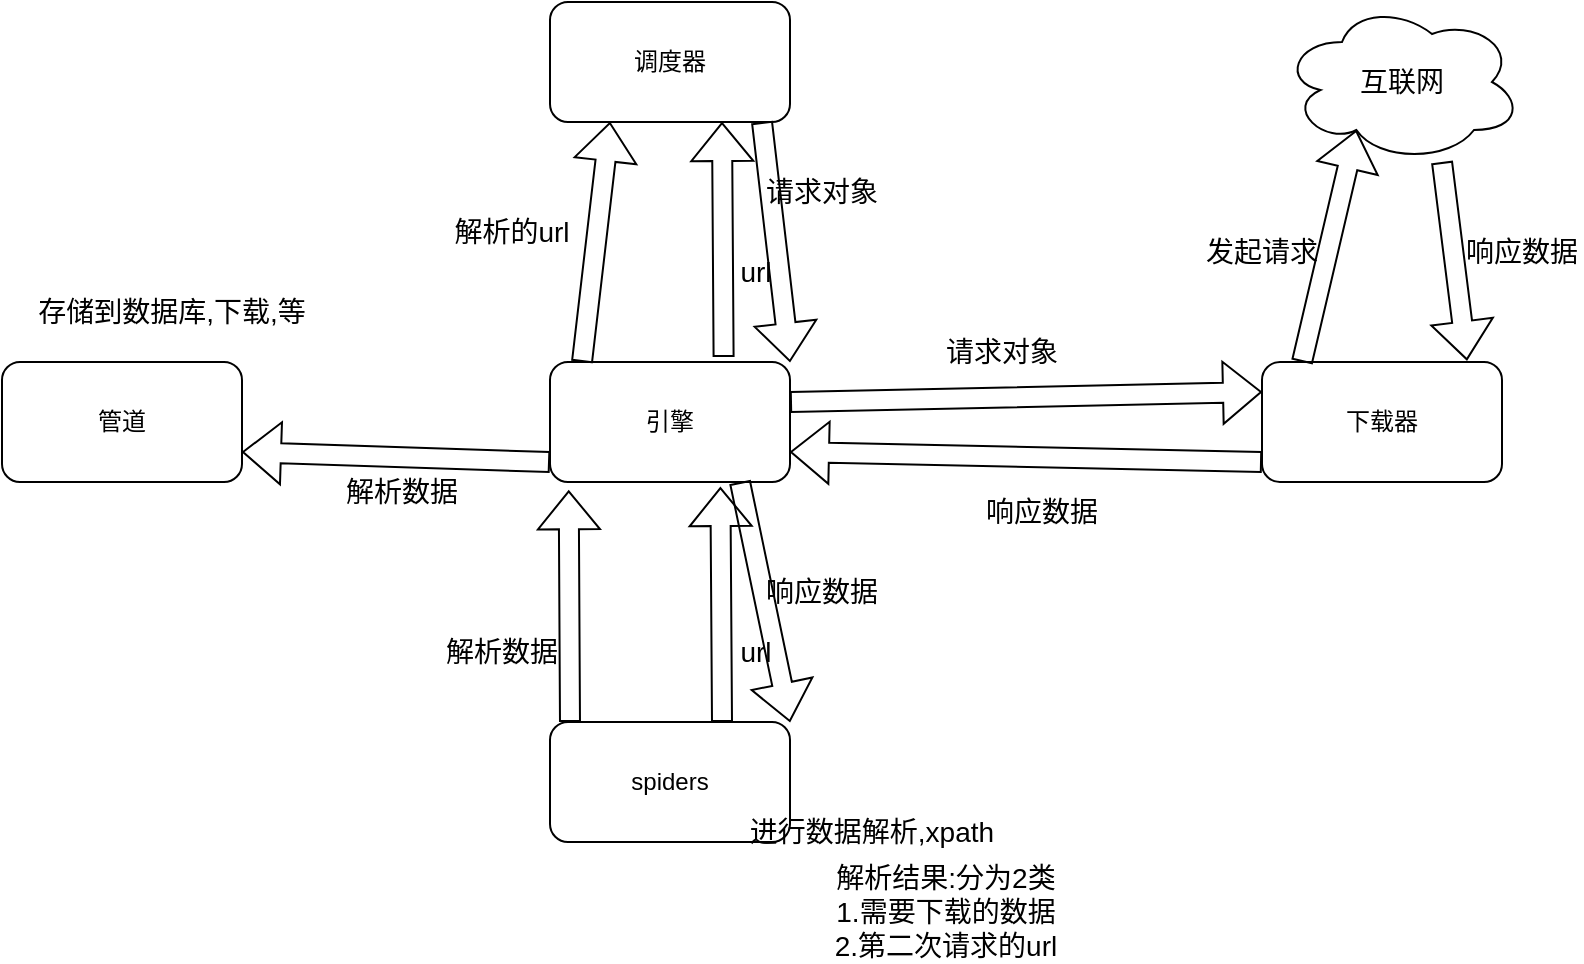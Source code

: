 <mxfile version="18.0.2" type="github">
  <diagram id="FNyW7fUilvR7Rq0sfWAO" name="Page-1">
    <mxGraphModel dx="985" dy="610" grid="1" gridSize="10" guides="1" tooltips="1" connect="1" arrows="1" fold="1" page="1" pageScale="1" pageWidth="827" pageHeight="1169" math="0" shadow="0">
      <root>
        <mxCell id="0" />
        <mxCell id="1" parent="0" />
        <mxCell id="5OoUZLttU-IS4Bl1ua6X-1" value="引擎" style="rounded=1;whiteSpace=wrap;html=1;" vertex="1" parent="1">
          <mxGeometry x="294" y="290" width="120" height="60" as="geometry" />
        </mxCell>
        <mxCell id="5OoUZLttU-IS4Bl1ua6X-2" value="下载器" style="rounded=1;whiteSpace=wrap;html=1;" vertex="1" parent="1">
          <mxGeometry x="650" y="290" width="120" height="60" as="geometry" />
        </mxCell>
        <mxCell id="5OoUZLttU-IS4Bl1ua6X-3" value="spiders" style="rounded=1;whiteSpace=wrap;html=1;" vertex="1" parent="1">
          <mxGeometry x="294" y="470" width="120" height="60" as="geometry" />
        </mxCell>
        <mxCell id="5OoUZLttU-IS4Bl1ua6X-4" value="调度器" style="rounded=1;whiteSpace=wrap;html=1;" vertex="1" parent="1">
          <mxGeometry x="294" y="110" width="120" height="60" as="geometry" />
        </mxCell>
        <mxCell id="5OoUZLttU-IS4Bl1ua6X-5" value="管道" style="rounded=1;whiteSpace=wrap;html=1;" vertex="1" parent="1">
          <mxGeometry x="20" y="290" width="120" height="60" as="geometry" />
        </mxCell>
        <mxCell id="5OoUZLttU-IS4Bl1ua6X-6" value="" style="shape=flexArrow;endArrow=classic;html=1;rounded=0;entryX=0.71;entryY=1.042;entryDx=0;entryDy=0;entryPerimeter=0;" edge="1" parent="1" target="5OoUZLttU-IS4Bl1ua6X-1">
          <mxGeometry width="50" height="50" relative="1" as="geometry">
            <mxPoint x="380" y="470" as="sourcePoint" />
            <mxPoint x="430" y="420" as="targetPoint" />
          </mxGeometry>
        </mxCell>
        <mxCell id="5OoUZLttU-IS4Bl1ua6X-7" value="&lt;font style=&quot;font-size: 14px;&quot;&gt;url&lt;/font&gt;" style="text;html=1;strokeColor=none;fillColor=none;align=center;verticalAlign=middle;whiteSpace=wrap;rounded=0;" vertex="1" parent="1">
          <mxGeometry x="354" y="420" width="86" height="30" as="geometry" />
        </mxCell>
        <mxCell id="5OoUZLttU-IS4Bl1ua6X-9" value="" style="shape=flexArrow;endArrow=classic;html=1;rounded=0;entryX=0.71;entryY=1.042;entryDx=0;entryDy=0;entryPerimeter=0;" edge="1" parent="1">
          <mxGeometry width="50" height="50" relative="1" as="geometry">
            <mxPoint x="380.8" y="287.48" as="sourcePoint" />
            <mxPoint x="380.0" y="170.0" as="targetPoint" />
          </mxGeometry>
        </mxCell>
        <mxCell id="5OoUZLttU-IS4Bl1ua6X-10" value="&lt;font style=&quot;font-size: 14px;&quot;&gt;url&lt;/font&gt;" style="text;html=1;strokeColor=none;fillColor=none;align=center;verticalAlign=middle;whiteSpace=wrap;rounded=0;" vertex="1" parent="1">
          <mxGeometry x="354" y="230" width="86" height="30" as="geometry" />
        </mxCell>
        <mxCell id="5OoUZLttU-IS4Bl1ua6X-11" value="" style="shape=flexArrow;endArrow=classic;html=1;rounded=0;fontSize=14;entryX=1;entryY=0;entryDx=0;entryDy=0;" edge="1" parent="1" target="5OoUZLttU-IS4Bl1ua6X-1">
          <mxGeometry width="50" height="50" relative="1" as="geometry">
            <mxPoint x="400" y="170" as="sourcePoint" />
            <mxPoint x="450" y="120" as="targetPoint" />
          </mxGeometry>
        </mxCell>
        <mxCell id="5OoUZLttU-IS4Bl1ua6X-12" value="请求对象" style="text;html=1;strokeColor=none;fillColor=none;align=center;verticalAlign=middle;whiteSpace=wrap;rounded=0;fontSize=14;" vertex="1" parent="1">
          <mxGeometry x="400" y="190" width="60" height="30" as="geometry" />
        </mxCell>
        <mxCell id="5OoUZLttU-IS4Bl1ua6X-13" value="" style="shape=flexArrow;endArrow=classic;html=1;rounded=0;fontSize=14;entryX=0;entryY=0.25;entryDx=0;entryDy=0;" edge="1" parent="1" target="5OoUZLttU-IS4Bl1ua6X-2">
          <mxGeometry width="50" height="50" relative="1" as="geometry">
            <mxPoint x="414" y="310" as="sourcePoint" />
            <mxPoint x="464" y="260" as="targetPoint" />
          </mxGeometry>
        </mxCell>
        <mxCell id="5OoUZLttU-IS4Bl1ua6X-14" value="请求对象" style="text;html=1;strokeColor=none;fillColor=none;align=center;verticalAlign=middle;whiteSpace=wrap;rounded=0;fontSize=14;" vertex="1" parent="1">
          <mxGeometry x="490" y="270" width="60" height="30" as="geometry" />
        </mxCell>
        <mxCell id="5OoUZLttU-IS4Bl1ua6X-15" value="互联网" style="ellipse;shape=cloud;whiteSpace=wrap;html=1;fontSize=14;" vertex="1" parent="1">
          <mxGeometry x="660" y="110" width="120" height="80" as="geometry" />
        </mxCell>
        <mxCell id="5OoUZLttU-IS4Bl1ua6X-16" value="" style="shape=flexArrow;endArrow=classic;html=1;rounded=0;fontSize=14;entryX=0.31;entryY=0.8;entryDx=0;entryDy=0;entryPerimeter=0;" edge="1" parent="1" target="5OoUZLttU-IS4Bl1ua6X-15">
          <mxGeometry width="50" height="50" relative="1" as="geometry">
            <mxPoint x="670" y="290" as="sourcePoint" />
            <mxPoint x="720" y="240" as="targetPoint" />
          </mxGeometry>
        </mxCell>
        <mxCell id="5OoUZLttU-IS4Bl1ua6X-17" value="发起请求" style="text;html=1;strokeColor=none;fillColor=none;align=center;verticalAlign=middle;whiteSpace=wrap;rounded=0;fontSize=14;" vertex="1" parent="1">
          <mxGeometry x="620" y="220" width="60" height="30" as="geometry" />
        </mxCell>
        <mxCell id="5OoUZLttU-IS4Bl1ua6X-18" value="" style="shape=flexArrow;endArrow=classic;html=1;rounded=0;fontSize=14;entryX=0.854;entryY=-0.014;entryDx=0;entryDy=0;entryPerimeter=0;" edge="1" parent="1" target="5OoUZLttU-IS4Bl1ua6X-2">
          <mxGeometry width="50" height="50" relative="1" as="geometry">
            <mxPoint x="740" y="190" as="sourcePoint" />
            <mxPoint x="790" y="140" as="targetPoint" />
          </mxGeometry>
        </mxCell>
        <mxCell id="5OoUZLttU-IS4Bl1ua6X-19" value="响应数据" style="text;html=1;strokeColor=none;fillColor=none;align=center;verticalAlign=middle;whiteSpace=wrap;rounded=0;fontSize=14;" vertex="1" parent="1">
          <mxGeometry x="750" y="220" width="60" height="30" as="geometry" />
        </mxCell>
        <mxCell id="5OoUZLttU-IS4Bl1ua6X-20" value="" style="shape=flexArrow;endArrow=classic;html=1;rounded=0;fontSize=14;entryX=1;entryY=0.75;entryDx=0;entryDy=0;" edge="1" parent="1" target="5OoUZLttU-IS4Bl1ua6X-1">
          <mxGeometry width="50" height="50" relative="1" as="geometry">
            <mxPoint x="650" y="340" as="sourcePoint" />
            <mxPoint x="700" y="290" as="targetPoint" />
          </mxGeometry>
        </mxCell>
        <mxCell id="5OoUZLttU-IS4Bl1ua6X-21" value="响应数据" style="text;html=1;strokeColor=none;fillColor=none;align=center;verticalAlign=middle;whiteSpace=wrap;rounded=0;fontSize=14;" vertex="1" parent="1">
          <mxGeometry x="510" y="350" width="60" height="30" as="geometry" />
        </mxCell>
        <mxCell id="5OoUZLttU-IS4Bl1ua6X-23" value="" style="shape=flexArrow;endArrow=classic;html=1;rounded=0;fontSize=14;entryX=1;entryY=0;entryDx=0;entryDy=0;" edge="1" parent="1" target="5OoUZLttU-IS4Bl1ua6X-3">
          <mxGeometry width="50" height="50" relative="1" as="geometry">
            <mxPoint x="389" y="350" as="sourcePoint" />
            <mxPoint x="439" y="300" as="targetPoint" />
          </mxGeometry>
        </mxCell>
        <mxCell id="5OoUZLttU-IS4Bl1ua6X-24" value="响应数据" style="text;html=1;strokeColor=none;fillColor=none;align=center;verticalAlign=middle;whiteSpace=wrap;rounded=0;fontSize=14;" vertex="1" parent="1">
          <mxGeometry x="400" y="390" width="60" height="30" as="geometry" />
        </mxCell>
        <mxCell id="5OoUZLttU-IS4Bl1ua6X-25" value="进行数据解析,xpath" style="text;html=1;strokeColor=none;fillColor=none;align=center;verticalAlign=middle;whiteSpace=wrap;rounded=0;fontSize=14;" vertex="1" parent="1">
          <mxGeometry x="380" y="510" width="150" height="30" as="geometry" />
        </mxCell>
        <mxCell id="5OoUZLttU-IS4Bl1ua6X-26" value="解析结果:分为2类&lt;br&gt;1.需要下载的数据&lt;br&gt;2.第二次请求的url" style="text;html=1;strokeColor=none;fillColor=none;align=center;verticalAlign=middle;whiteSpace=wrap;rounded=0;fontSize=14;" vertex="1" parent="1">
          <mxGeometry x="384" y="540" width="216" height="50" as="geometry" />
        </mxCell>
        <mxCell id="5OoUZLttU-IS4Bl1ua6X-27" value="" style="shape=flexArrow;endArrow=classic;html=1;rounded=0;fontSize=14;entryX=0.078;entryY=1.069;entryDx=0;entryDy=0;entryPerimeter=0;" edge="1" parent="1" target="5OoUZLttU-IS4Bl1ua6X-1">
          <mxGeometry width="50" height="50" relative="1" as="geometry">
            <mxPoint x="304" y="470" as="sourcePoint" />
            <mxPoint x="354" y="420" as="targetPoint" />
          </mxGeometry>
        </mxCell>
        <mxCell id="5OoUZLttU-IS4Bl1ua6X-28" value="解析数据" style="text;html=1;strokeColor=none;fillColor=none;align=center;verticalAlign=middle;whiteSpace=wrap;rounded=0;fontSize=14;" vertex="1" parent="1">
          <mxGeometry x="240" y="420" width="60" height="30" as="geometry" />
        </mxCell>
        <mxCell id="5OoUZLttU-IS4Bl1ua6X-29" value="" style="shape=flexArrow;endArrow=classic;html=1;rounded=0;fontSize=14;entryX=1;entryY=0.75;entryDx=0;entryDy=0;" edge="1" parent="1" target="5OoUZLttU-IS4Bl1ua6X-5">
          <mxGeometry width="50" height="50" relative="1" as="geometry">
            <mxPoint x="294" y="340" as="sourcePoint" />
            <mxPoint x="344" y="290" as="targetPoint" />
          </mxGeometry>
        </mxCell>
        <mxCell id="5OoUZLttU-IS4Bl1ua6X-30" value="解析数据" style="text;html=1;strokeColor=none;fillColor=none;align=center;verticalAlign=middle;whiteSpace=wrap;rounded=0;fontSize=14;" vertex="1" parent="1">
          <mxGeometry x="190" y="340" width="60" height="30" as="geometry" />
        </mxCell>
        <mxCell id="5OoUZLttU-IS4Bl1ua6X-32" value="存储到数据库,下载,等" style="text;html=1;strokeColor=none;fillColor=none;align=center;verticalAlign=middle;whiteSpace=wrap;rounded=0;fontSize=14;" vertex="1" parent="1">
          <mxGeometry x="30" y="250" width="150" height="30" as="geometry" />
        </mxCell>
        <mxCell id="5OoUZLttU-IS4Bl1ua6X-33" value="" style="shape=flexArrow;endArrow=classic;html=1;rounded=0;fontSize=14;entryX=0.25;entryY=1;entryDx=0;entryDy=0;" edge="1" parent="1" target="5OoUZLttU-IS4Bl1ua6X-4">
          <mxGeometry width="50" height="50" relative="1" as="geometry">
            <mxPoint x="310" y="290" as="sourcePoint" />
            <mxPoint x="360" y="240" as="targetPoint" />
          </mxGeometry>
        </mxCell>
        <mxCell id="5OoUZLttU-IS4Bl1ua6X-34" value="解析的url" style="text;html=1;strokeColor=none;fillColor=none;align=center;verticalAlign=middle;whiteSpace=wrap;rounded=0;fontSize=14;" vertex="1" parent="1">
          <mxGeometry x="230" y="210" width="90" height="30" as="geometry" />
        </mxCell>
      </root>
    </mxGraphModel>
  </diagram>
</mxfile>
